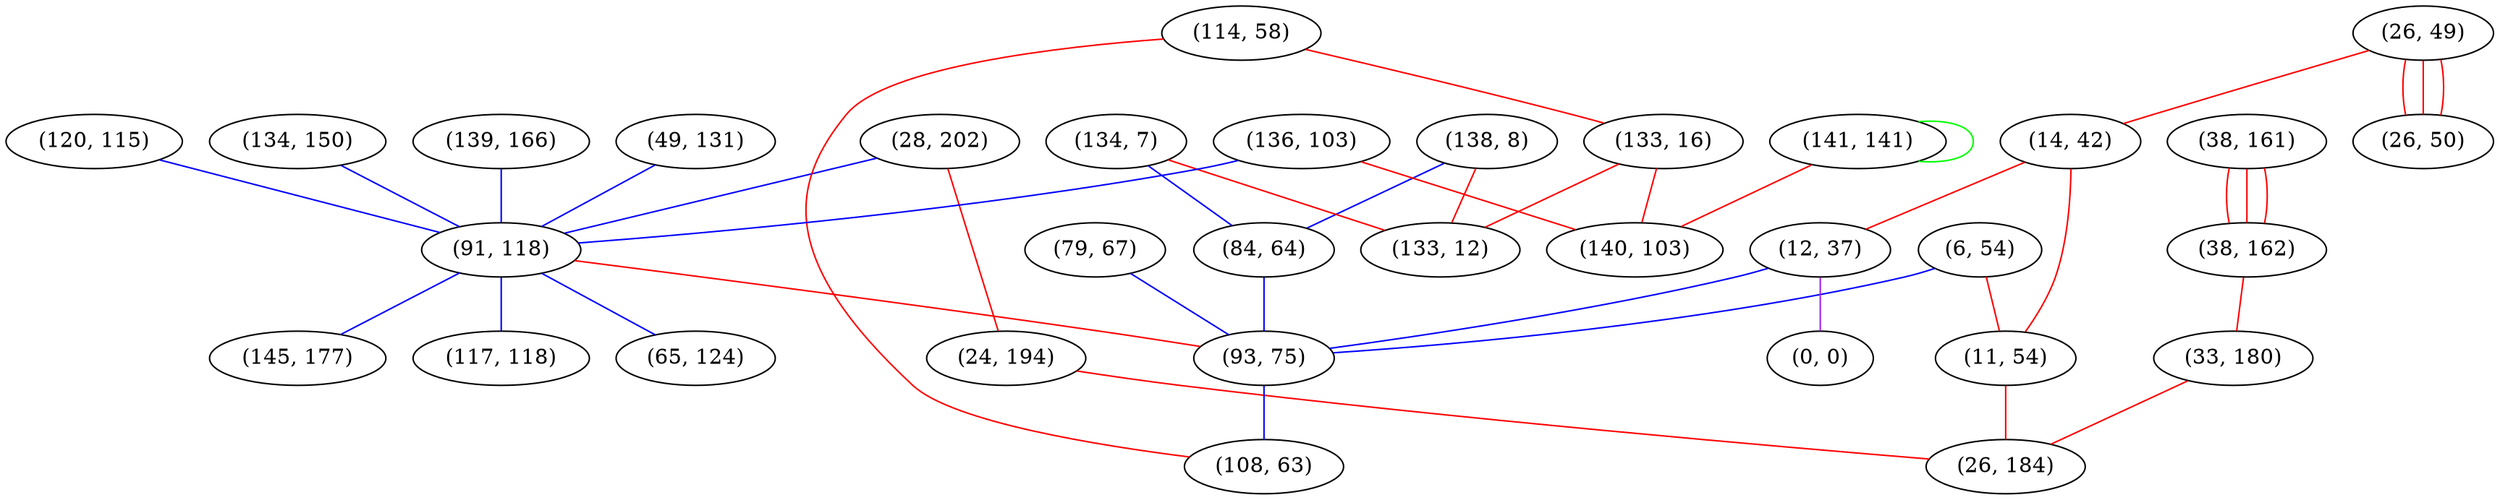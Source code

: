 graph "" {
"(120, 115)";
"(141, 141)";
"(28, 202)";
"(114, 58)";
"(24, 194)";
"(26, 49)";
"(6, 54)";
"(139, 166)";
"(138, 8)";
"(14, 42)";
"(134, 7)";
"(38, 161)";
"(84, 64)";
"(12, 37)";
"(49, 131)";
"(136, 103)";
"(134, 150)";
"(91, 118)";
"(26, 50)";
"(0, 0)";
"(79, 67)";
"(11, 54)";
"(93, 75)";
"(108, 63)";
"(38, 162)";
"(145, 177)";
"(33, 180)";
"(26, 184)";
"(133, 16)";
"(117, 118)";
"(140, 103)";
"(65, 124)";
"(133, 12)";
"(120, 115)" -- "(91, 118)"  [color=blue, key=0, weight=3];
"(141, 141)" -- "(140, 103)"  [color=red, key=0, weight=1];
"(141, 141)" -- "(141, 141)"  [color=green, key=0, weight=2];
"(28, 202)" -- "(24, 194)"  [color=red, key=0, weight=1];
"(28, 202)" -- "(91, 118)"  [color=blue, key=0, weight=3];
"(114, 58)" -- "(108, 63)"  [color=red, key=0, weight=1];
"(114, 58)" -- "(133, 16)"  [color=red, key=0, weight=1];
"(24, 194)" -- "(26, 184)"  [color=red, key=0, weight=1];
"(26, 49)" -- "(14, 42)"  [color=red, key=0, weight=1];
"(26, 49)" -- "(26, 50)"  [color=red, key=0, weight=1];
"(26, 49)" -- "(26, 50)"  [color=red, key=1, weight=1];
"(26, 49)" -- "(26, 50)"  [color=red, key=2, weight=1];
"(6, 54)" -- "(11, 54)"  [color=red, key=0, weight=1];
"(6, 54)" -- "(93, 75)"  [color=blue, key=0, weight=3];
"(139, 166)" -- "(91, 118)"  [color=blue, key=0, weight=3];
"(138, 8)" -- "(133, 12)"  [color=red, key=0, weight=1];
"(138, 8)" -- "(84, 64)"  [color=blue, key=0, weight=3];
"(14, 42)" -- "(12, 37)"  [color=red, key=0, weight=1];
"(14, 42)" -- "(11, 54)"  [color=red, key=0, weight=1];
"(134, 7)" -- "(133, 12)"  [color=red, key=0, weight=1];
"(134, 7)" -- "(84, 64)"  [color=blue, key=0, weight=3];
"(38, 161)" -- "(38, 162)"  [color=red, key=0, weight=1];
"(38, 161)" -- "(38, 162)"  [color=red, key=1, weight=1];
"(38, 161)" -- "(38, 162)"  [color=red, key=2, weight=1];
"(84, 64)" -- "(93, 75)"  [color=blue, key=0, weight=3];
"(12, 37)" -- "(0, 0)"  [color=purple, key=0, weight=4];
"(12, 37)" -- "(93, 75)"  [color=blue, key=0, weight=3];
"(49, 131)" -- "(91, 118)"  [color=blue, key=0, weight=3];
"(136, 103)" -- "(140, 103)"  [color=red, key=0, weight=1];
"(136, 103)" -- "(91, 118)"  [color=blue, key=0, weight=3];
"(134, 150)" -- "(91, 118)"  [color=blue, key=0, weight=3];
"(91, 118)" -- "(117, 118)"  [color=blue, key=0, weight=3];
"(91, 118)" -- "(93, 75)"  [color=red, key=0, weight=1];
"(91, 118)" -- "(65, 124)"  [color=blue, key=0, weight=3];
"(91, 118)" -- "(145, 177)"  [color=blue, key=0, weight=3];
"(79, 67)" -- "(93, 75)"  [color=blue, key=0, weight=3];
"(11, 54)" -- "(26, 184)"  [color=red, key=0, weight=1];
"(93, 75)" -- "(108, 63)"  [color=blue, key=0, weight=3];
"(38, 162)" -- "(33, 180)"  [color=red, key=0, weight=1];
"(33, 180)" -- "(26, 184)"  [color=red, key=0, weight=1];
"(133, 16)" -- "(140, 103)"  [color=red, key=0, weight=1];
"(133, 16)" -- "(133, 12)"  [color=red, key=0, weight=1];
}

